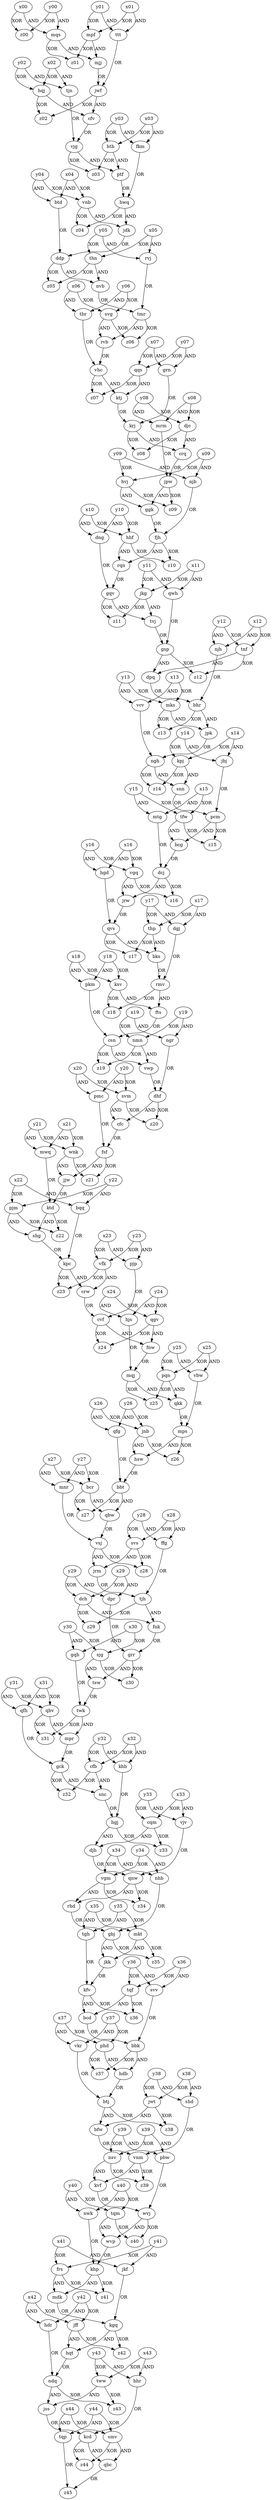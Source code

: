 digraph LogicalGates {
	y42->hdr[ label=AND ];
	x42->hdr[ label=AND ];
	qgv->z24[ label=XOR ];
	cvf->z24[ label=XOR ];
	x25->pqn[ label=XOR ];
	y25->pqn[ label=XOR ];
	crw->cvf[ label=OR ];
	pjp->cvf[ label=OR ];
	x33->cqm[ label=XOR ];
	y33->cqm[ label=XOR ];
	thp->z17[ label=XOR ];
	qvs->z17[ label=XOR ];
	x16->hgd[ label=AND ];
	y16->hgd[ label=AND ];
	mqj->z25[ label=XOR ];
	pqn->z25[ label=XOR ];
	jwf->z02[ label=XOR ];
	hqj->z02[ label=XOR ];
	tsw->twk[ label=OR ];
	gqh->twk[ label=OR ];
	x44->tqp[ label=AND ];
	y44->tqp[ label=AND ];
	ddp->nvb[ label=AND ];
	thn->nvb[ label=AND ];
	tmr->rvb[ label=AND ];
	svg->rvb[ label=AND ];
	tjn->vjg[ label=OR ];
	cfv->vjg[ label=OR ];
	y37->vkr[ label=AND ];
	x37->vkr[ label=AND ];
	tqf->bcd[ label=AND ];
	kfv->bcd[ label=AND ];
	jkg->z11[ label=XOR ];
	gqv->z11[ label=XOR ];
	y44->smv[ label=XOR ];
	x44->smv[ label=XOR ];
	vgm->rhd[ label=AND ];
	qnw->rhd[ label=AND ];
	bcg->dcj[ label=OR ];
	mtg->dcj[ label=OR ];
	y00->z00[ label=XOR ];
	x00->z00[ label=XOR ];
	jpw->z09[ label=XOR ];
	hvj->z09[ label=XOR ];
	x40->nwk[ label=AND ];
	y40->nwk[ label=AND ];
	x23->pjp[ label=AND ];
	y23->pjp[ label=AND ];
	x28->svs[ label=XOR ];
	y28->svs[ label=XOR ];
	smv->z44[ label=XOR ];
	kcd->z44[ label=XOR ];
	pmc->fsf[ label=OR ];
	cfc->fsf[ label=OR ];
	x41->frs[ label=XOR ];
	y41->frs[ label=XOR ];
	fts->csn[ label=OR ];
	pkm->csn[ label=OR ];
	y23->vfk[ label=XOR ];
	x23->vfk[ label=XOR ];
	gsp->dpq[ label=AND ];
	tnf->dpq[ label=AND ];
	nvb->tmr[ label=OR ];
	rvj->tmr[ label=OR ];
	y07->qqs[ label=XOR ];
	x07->qqs[ label=XOR ];
	vjg->z03[ label=XOR ];
	htb->z03[ label=XOR ];
	x38->jwt[ label=XOR ];
	y38->jwt[ label=XOR ];
	smv->qbc[ label=AND ];
	kcd->qbc[ label=AND ];
	tqf->z36[ label=XOR ];
	kfv->z36[ label=XOR ];
	y01->ttt[ label=AND ];
	x01->ttt[ label=AND ];
	hsw->bbt[ label=OR ];
	qfg->bbt[ label=OR ];
	qwh->gsp[ label=OR ];
	tvj->gsp[ label=OR ];
	x24->qgv[ label=XOR ];
	y24->qgv[ label=XOR ];
	x29->dch[ label=XOR ];
	y29->dch[ label=XOR ];
	x34->nhb[ label=AND ];
	y34->nhb[ label=AND ];
	qvs->bks[ label=AND ];
	thp->bks[ label=AND ];
	fnk->grr[ label=OR ];
	dpr->grr[ label=OR ];
	y38->shd[ label=AND ];
	x38->shd[ label=AND ];
	vbw->mps[ label=OR ];
	qkk->mps[ label=OR ];
	y28->ffg[ label=AND ];
	x28->ffg[ label=AND ];
	x29->dpr[ label=AND ];
	y29->dpr[ label=AND ];
	hhf->rqn[ label=AND ];
	fjh->rqn[ label=AND ];
	hvj->ggk[ label=AND ];
	jpw->ggk[ label=AND ];
	x33->vjv[ label=AND ];
	y33->vjv[ label=AND ];
	nsv->kvf[ label=AND ];
	vnm->kvf[ label=AND ];
	x03->fkm[ label=AND ];
	y03->fkm[ label=AND ];
	y18->pkm[ label=AND ];
	x18->pkm[ label=AND ];
	qfh->gck[ label=OR ];
	mpr->gck[ label=OR ];
	pbw->wvj[ label=OR ];
	kvf->wvj[ label=OR ];
	sjg->z30[ label=XOR ];
	grr->z30[ label=XOR ];
	bks->rmv[ label=OR ];
	dgj->rmv[ label=OR ];
	hjs->mqj[ label=OR ];
	fnw->mqj[ label=OR ];
	tnf->z12[ label=XOR ];
	gsp->z12[ label=XOR ];
	y00->mqs[ label=AND ];
	x00->mqs[ label=AND ];
	wvj->z40[ label=XOR ];
	tqm->z40[ label=XOR ];
	shd->vnm[ label=OR ];
	bfw->vnm[ label=OR ];
	btj->bfw[ label=AND ];
	jwt->bfw[ label=AND ];
	dpq->bhr[ label=OR ];
	njh->bhr[ label=OR ];
	y01->mpf[ label=XOR ];
	x01->mpf[ label=XOR ];
	ndq->jss[ label=AND ];
	tww->jss[ label=AND ];
	ndq->z43[ label=XOR ];
	tww->z43[ label=XOR ];
	hgd->qvs[ label=OR ];
	jrw->qvs[ label=OR ];
	jkk->kfv[ label=OR ];
	tgh->kfv[ label=OR ];
	kpc->z23[ label=XOR ];
	vfk->z23[ label=XOR ];
	x35->mkt[ label=XOR ];
	y35->mkt[ label=XOR ];
	x32->cfb[ label=XOR ];
	y32->cfb[ label=XOR ];
	x03->htb[ label=XOR ];
	y03->htb[ label=XOR ];
	y08->djc[ label=XOR ];
	x08->djc[ label=XOR ];
	y43->tww[ label=XOR ];
	x43->tww[ label=XOR ];
	y25->vbw[ label=AND ];
	x25->vbw[ label=AND ];
	y26->jnb[ label=XOR ];
	x26->jnb[ label=XOR ];
	bbk->hdb[ label=AND ];
	phd->hdb[ label=AND ];
	hhf->z10[ label=XOR ];
	fjh->z10[ label=XOR ];
	y07->grn[ label=AND ];
	x07->grn[ label=AND ];
	qgv->fnw[ label=AND ];
	cvf->fnw[ label=AND ];
	csn->vwp[ label=AND ];
	nmn->vwp[ label=AND ];
	y05->thn[ label=XOR ];
	x05->thn[ label=XOR ];
	mqs->z01[ label=XOR ];
	mpf->z01[ label=XOR ];
	x31->qhv[ label=XOR ];
	y31->qhv[ label=XOR ];
	x21->mwq[ label=AND ];
	y21->mwq[ label=AND ];
	cqm->djh[ label=AND ];
	hgj->djh[ label=AND ];
	x15->mtg[ label=AND ];
	y15->mtg[ label=AND ];
	x26->qfg[ label=AND ];
	y26->qfg[ label=AND ];
	qbw->vsj[ label=OR ];
	mnr->vsj[ label=OR ];
	x37->phd[ label=XOR ];
	y37->phd[ label=XOR ];
	rmv->z18[ label=XOR ];
	ksv->z18[ label=XOR ];
	qqs->z07[ label=XOR ];
	vhc->z07[ label=XOR ];
	bbt->z27[ label=XOR ];
	bcr->z27[ label=XOR ];
	jss->kcd[ label=OR ];
	hhr->kcd[ label=OR ];
	fsf->z21[ label=XOR ];
	wnk->z21[ label=XOR ];
	x21->wnk[ label=XOR ];
	y21->wnk[ label=XOR ];
	y18->ksv[ label=XOR ];
	x18->ksv[ label=XOR ];
	y27->mnr[ label=AND ];
	x27->mnr[ label=AND ];
	mqj->qkk[ label=AND ];
	pqn->qkk[ label=AND ];
	y36->tqf[ label=XOR ];
	x36->tqf[ label=XOR ];
	frs->mdk[ label=AND ];
	khp->mdk[ label=AND ];
	x22->pjm[ label=XOR ];
	y22->pjm[ label=XOR ];
	x16->vgq[ label=XOR ];
	y16->vgq[ label=XOR ];
	y11->qwh[ label=AND ];
	x11->qwh[ label=AND ];
	khb->hgj[ label=OR ];
	snc->hgj[ label=OR ];
	pjm->shg[ label=AND ];
	ktd->shg[ label=AND ];
	vwp->dhf[ label=OR ];
	ngr->dhf[ label=OR ];
	y32->khb[ label=AND ];
	x32->khb[ label=AND ];
	x13->vcv[ label=AND ];
	y13->vcv[ label=AND ];
	jjw->ktd[ label=OR ];
	mwq->ktd[ label=OR ];
	hqt->ndq[ label=OR ];
	hdr->ndq[ label=OR ];
	y05->rvj[ label=AND ];
	x05->rvj[ label=AND ];
	shg->kpc[ label=OR ];
	bqq->kpc[ label=OR ];
	svs->z28[ label=XOR ];
	vsj->z28[ label=XOR ];
	y02->hqj[ label=XOR ];
	x02->hqj[ label=XOR ];
	jpk->ngh[ label=OR ];
	vcv->ngh[ label=OR ];
	x10->dng[ label=AND ];
	y10->dng[ label=AND ];
	x11->jkg[ label=XOR ];
	y11->jkg[ label=XOR ];
	ngh->snn[ label=AND ];
	kpj->snn[ label=AND ];
	kpc->crw[ label=AND ];
	vfk->crw[ label=AND ];
	x20->svm[ label=XOR ];
	y20->svm[ label=XOR ];
	y42->jff[ label=XOR ];
	x42->jff[ label=XOR ];
	bbk->z37[ label=XOR ];
	phd->z37[ label=XOR ];
	thn->z05[ label=XOR ];
	ddp->z05[ label=XOR ];
	y12->tnf[ label=XOR ];
	x12->tnf[ label=XOR ];
	ksv->fts[ label=AND ];
	rmv->fts[ label=AND ];
	kgq->z42[ label=XOR ];
	jff->z42[ label=XOR ];
	y12->njh[ label=AND ];
	x12->njh[ label=AND ];
	x34->vgm[ label=XOR ];
	y34->vgm[ label=XOR ];
	svs->jrm[ label=AND ];
	vsj->jrm[ label=AND ];
	jdk->ddp[ label=OR ];
	btd->ddp[ label=OR ];
	x24->hjs[ label=AND ];
	y24->hjs[ label=AND ];
	y13->mks[ label=XOR ];
	x13->mks[ label=XOR ];
	htb->ptf[ label=AND ];
	vjg->ptf[ label=AND ];
	hwq->z04[ label=XOR ];
	vnb->z04[ label=XOR ];
	gck->z32[ label=XOR ];
	cfb->z32[ label=XOR ];
	x30->gqh[ label=AND ];
	y30->gqh[ label=AND ];
	kgq->hqt[ label=AND ];
	jff->hqt[ label=AND ];
	mks->z13[ label=XOR ];
	bhr->z13[ label=XOR ];
	x04->btd[ label=AND ];
	y04->btd[ label=AND ];
	gqv->tvj[ label=AND ];
	jkg->tvj[ label=AND ];
	qqs->ktj[ label=AND ];
	vhc->ktj[ label=AND ];
	tbr->vhc[ label=OR ];
	rvb->vhc[ label=OR ];
	vjv->qnw[ label=OR ];
	djh->qnw[ label=OR ];
	tqp->z45[ label=OR ];
	qbc->z45[ label=OR ];
	crq->jpw[ label=OR ];
	mrm->jpw[ label=OR ];
	mdk->kgq[ label=OR ];
	jkf->kgq[ label=OR ];
	y35->tgh[ label=AND ];
	x35->tgh[ label=AND ];
	x06->tbr[ label=AND ];
	y06->tbr[ label=AND ];
	gbj->z35[ label=XOR ];
	mkt->z35[ label=XOR ];
	y22->bqq[ label=AND ];
	x22->bqq[ label=AND ];
	gbj->jkk[ label=AND ];
	mkt->jkk[ label=AND ];
	hqj->cfv[ label=AND ];
	jwf->cfv[ label=AND ];
	krj->z08[ label=XOR ];
	djc->z08[ label=XOR ];
	grn->krj[ label=OR ];
	ktj->krj[ label=OR ];
	jnb->hsw[ label=AND ];
	mps->hsw[ label=AND ];
	csn->z19[ label=XOR ];
	nmn->z19[ label=XOR ];
	dcj->jrw[ label=AND ];
	vgq->jrw[ label=AND ];
	khp->z41[ label=XOR ];
	frs->z41[ label=XOR ];
	dng->gqv[ label=OR ];
	rqn->gqv[ label=OR ];
	jnb->z26[ label=XOR ];
	mps->z26[ label=XOR ];
	nsv->z39[ label=XOR ];
	vnm->z39[ label=XOR ];
	y14->jbj[ label=AND ];
	x14->jbj[ label=AND ];
	y27->bcr[ label=XOR ];
	x27->bcr[ label=XOR ];
	snn->pcm[ label=OR ];
	jbj->pcm[ label=OR ];
	mpf->mjj[ label=AND ];
	mqs->mjj[ label=AND ];
	y39->pbw[ label=AND ];
	x39->pbw[ label=AND ];
	y15->tfw[ label=XOR ];
	x15->tfw[ label=XOR ];
	qhv->z31[ label=XOR ];
	twk->z31[ label=XOR ];
	vnb->jdk[ label=AND ];
	hwq->jdk[ label=AND ];
	dcj->z16[ label=XOR ];
	vgq->z16[ label=XOR ];
	sjg->tsw[ label=AND ];
	grr->tsw[ label=AND ];
	gck->snc[ label=AND ];
	cfb->snc[ label=AND ];
	x08->mrm[ label=AND ];
	y08->mrm[ label=AND ];
	svv->bbk[ label=OR ];
	bcd->bbk[ label=OR ];
	wvj->wvp[ label=AND ];
	tqm->wvp[ label=AND ];
	svm->z20[ label=XOR ];
	dhf->z20[ label=XOR ];
	dhf->cfc[ label=AND ];
	svm->cfc[ label=AND ];
	pcm->z15[ label=XOR ];
	tfw->z15[ label=XOR ];
	jwt->z38[ label=XOR ];
	btj->z38[ label=XOR ];
	pjm->z22[ label=XOR ];
	ktd->z22[ label=XOR ];
	hdb->btj[ label=OR ];
	vkr->btj[ label=OR ];
	x19->ngr[ label=AND ];
	y19->ngr[ label=AND ];
	bbt->qbw[ label=AND ];
	bcr->qbw[ label=AND ];
	krj->crq[ label=AND ];
	djc->crq[ label=AND ];
	y40->tqm[ label=XOR ];
	x40->tqm[ label=XOR ];
	twk->mpr[ label=AND ];
	qhv->mpr[ label=AND ];
	y02->tjn[ label=AND ];
	x02->tjn[ label=AND ];
	y36->svv[ label=AND ];
	x36->svv[ label=AND ];
	tjh->z29[ label=XOR ];
	dch->z29[ label=XOR ];
	tfw->bcg[ label=AND ];
	pcm->bcg[ label=AND ];
	x09->njb[ label=AND ];
	y09->njb[ label=AND ];
	jrm->tjh[ label=OR ];
	ffg->tjh[ label=OR ];
	hgj->z33[ label=XOR ];
	cqm->z33[ label=XOR ];
	y04->vnb[ label=XOR ];
	x04->vnb[ label=XOR ];
	y19->nmn[ label=XOR ];
	x19->nmn[ label=XOR ];
	x09->hvj[ label=XOR ];
	y09->hvj[ label=XOR ];
	rhd->gbj[ label=OR ];
	nhb->gbj[ label=OR ];
	y14->kpj[ label=XOR ];
	x14->kpj[ label=XOR ];
	tmr->z06[ label=XOR ];
	svg->z06[ label=XOR ];
	vgm->z34[ label=XOR ];
	qnw->z34[ label=XOR ];
	x06->svg[ label=XOR ];
	y06->svg[ label=XOR ];
	x10->hhf[ label=XOR ];
	y10->hhf[ label=XOR ];
	y31->qfh[ label=AND ];
	x31->qfh[ label=AND ];
	ngh->z14[ label=XOR ];
	kpj->z14[ label=XOR ];
	y17->dgj[ label=AND ];
	x17->dgj[ label=AND ];
	y39->nsv[ label=XOR ];
	x39->nsv[ label=XOR ];
	x17->thp[ label=XOR ];
	y17->thp[ label=XOR ];
	tjh->fnk[ label=AND ];
	dch->fnk[ label=AND ];
	bhr->jpk[ label=AND ];
	mks->jpk[ label=AND ];
	ptf->hwq[ label=OR ];
	fkm->hwq[ label=OR ];
	wvp->khp[ label=OR ];
	nwk->khp[ label=OR ];
	x20->pmc[ label=AND ];
	y20->pmc[ label=AND ];
	fsf->jjw[ label=AND ];
	wnk->jjw[ label=AND ];
	y43->hhr[ label=AND ];
	x43->hhr[ label=AND ];
	x41->jkf[ label=AND ];
	y41->jkf[ label=AND ];
	y30->sjg[ label=XOR ];
	x30->sjg[ label=XOR ];
	ttt->jwf[ label=OR ];
	mjj->jwf[ label=OR ];
	ggk->fjh[ label=OR ];
	njb->fjh[ label=OR ];
	bbk;
	bbt;
	bcd;
	bcg;
	bcr;
	bfw;
	bhr;
	bks;
	bqq;
	btd;
	btj;
	cfb;
	cfc;
	cfv;
	cqm;
	crq;
	crw;
	csn;
	cvf;
	dch;
	dcj;
	ddp;
	dgj;
	dhf;
	djc;
	djh;
	dng;
	dpq;
	dpr;
	ffg;
	fjh;
	fkm;
	fnk;
	fnw;
	frs;
	fsf;
	fts;
	gbj;
	gck;
	ggk;
	gqh;
	gqv;
	grn;
	grr;
	gsp;
	hdb;
	hdr;
	hgd;
	hgj;
	hhf;
	hhr;
	hjs;
	hqj;
	hqt;
	hsw;
	htb;
	hvj;
	hwq;
	jbj;
	jdk;
	jff;
	jjw;
	jkf;
	jkg;
	jkk;
	jnb;
	jpk;
	jpw;
	jrm;
	jrw;
	jss;
	jwf;
	jwt;
	kcd;
	kfv;
	kgq;
	khb;
	khp;
	kpc;
	kpj;
	krj;
	ksv;
	ktd;
	ktj;
	kvf;
	mdk;
	mjj;
	mks;
	mkt;
	mnr;
	mpf;
	mpr;
	mps;
	mqj;
	mqs;
	mrm;
	mtg;
	mwq;
	ndq;
	ngh;
	ngr;
	nhb;
	njb;
	njh;
	nmn;
	nsv;
	nvb;
	nwk;
	pbw;
	pcm;
	phd;
	pjm;
	pjp;
	pkm;
	pmc;
	pqn;
	ptf;
	qbc;
	qbw;
	qfg;
	qfh;
	qgv;
	qhv;
	qkk;
	qnw;
	qqs;
	qvs;
	qwh;
	rhd;
	rmv;
	rqn;
	rvb;
	rvj;
	shd;
	shg;
	sjg;
	smv;
	snc;
	snn;
	svg;
	svm;
	svs;
	svv;
	tbr;
	tfw;
	tgh;
	thn;
	thp;
	tjh;
	tjn;
	tmr;
	tnf;
	tqf;
	tqm;
	tqp;
	tsw;
	ttt;
	tvj;
	twk;
	tww;
	vbw;
	vcv;
	vfk;
	vgm;
	vgq;
	vhc;
	vjg;
	vjv;
	vkr;
	vnb;
	vnm;
	vsj;
	vwp;
	wnk;
	wvj;
	wvp;
	x00;
	x01;
	x02;
	x03;
	x04;
	x05;
	x06;
	x07;
	x08;
	x09;
	x10;
	x11;
	x12;
	x13;
	x14;
	x15;
	x16;
	x17;
	x18;
	x19;
	x20;
	x21;
	x22;
	x23;
	x24;
	x25;
	x26;
	x27;
	x28;
	x29;
	x30;
	x31;
	x32;
	x33;
	x34;
	x35;
	x36;
	x37;
	x38;
	x39;
	x40;
	x41;
	x42;
	x43;
	x44;
	y00;
	y01;
	y02;
	y03;
	y04;
	y05;
	y06;
	y07;
	y08;
	y09;
	y10;
	y11;
	y12;
	y13;
	y14;
	y15;
	y16;
	y17;
	y18;
	y19;
	y20;
	y21;
	y22;
	y23;
	y24;
	y25;
	y26;
	y27;
	y28;
	y29;
	y30;
	y31;
	y32;
	y33;
	y34;
	y35;
	y36;
	y37;
	y38;
	y39;
	y40;
	y41;
	y42;
	y43;
	y44;
	z00;
	z01;
	z02;
	z03;
	z04;
	z05;
	z06;
	z07;
	z08;
	z09;
	z10;
	z11;
	z12;
	z13;
	z14;
	z15;
	z16;
	z17;
	z18;
	z19;
	z20;
	z21;
	z22;
	z23;
	z24;
	z25;
	z26;
	z27;
	z28;
	z29;
	z30;
	z31;
	z32;
	z33;
	z34;
	z35;
	z36;
	z37;
	z38;
	z39;
	z40;
	z41;
	z42;
	z43;
	z44;
	z45;

}
